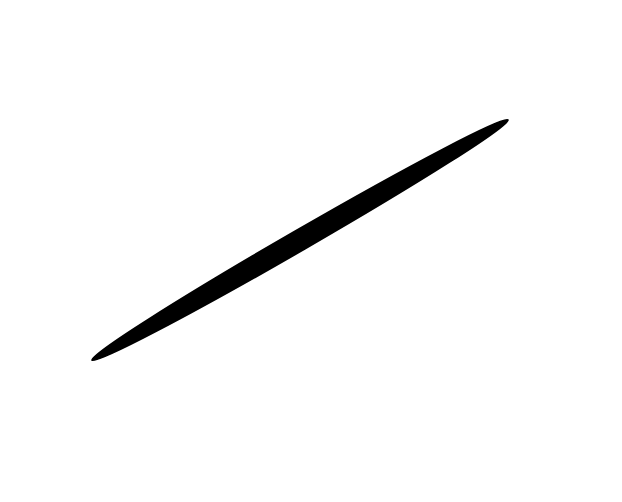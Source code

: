 <mxfile version="12.4.2" type="device" pages="1"><diagram id="rZxE_lmDSbjtBPhg7JxL" name="Page-1"><mxGraphModel dx="833" dy="512" grid="1" gridSize="10" guides="1" tooltips="1" connect="1" arrows="1" fold="1" page="1" pageScale="1" pageWidth="827" pageHeight="1169" math="0" shadow="0"><root><mxCell id="0"/><mxCell id="1" parent="0"/><mxCell id="mD-61MB2wQkqe3sMkRed-1" value="" style="rounded=0;whiteSpace=wrap;html=1;strokeColor=none;" vertex="1" parent="1"><mxGeometry x="230" y="70" width="310" height="250" as="geometry"/></mxCell><mxCell id="mD-61MB2wQkqe3sMkRed-2" value="" style="ellipse;whiteSpace=wrap;html=1;fillColor=#000000;rotation=-30;" vertex="1" parent="1"><mxGeometry x="260" y="185" width="240" height="10" as="geometry"/></mxCell></root></mxGraphModel></diagram></mxfile>